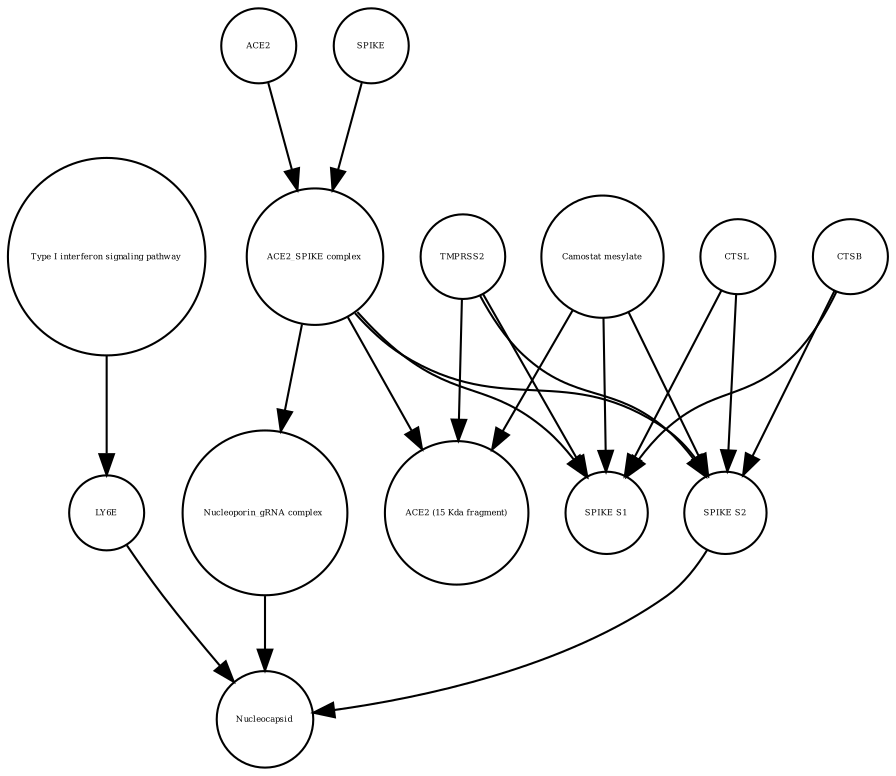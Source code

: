 strict digraph  {
"Type I interferon signaling pathway" [annotation="", bipartite=0, cls=phenotype, fontsize=4, label="Type I interferon signaling pathway", shape=circle];
LY6E [annotation="", bipartite=0, cls=macromolecule, fontsize=4, label=LY6E, shape=circle];
"ACE2_SPIKE complex" [annotation="", bipartite=0, cls=complex, fontsize=4, label="ACE2_SPIKE complex", shape=circle];
Nucleocapsid [annotation="", bipartite=0, cls=complex, fontsize=4, label=Nucleocapsid, shape=circle];
CTSB [annotation="", bipartite=0, cls=macromolecule, fontsize=4, label=CTSB, shape=circle];
"Nucleoporin_gRNA complex " [annotation="", bipartite=0, cls=complex, fontsize=4, label="Nucleoporin_gRNA complex ", shape=circle];
ACE2 [annotation="", bipartite=0, cls=macromolecule, fontsize=4, label=ACE2, shape=circle];
"ACE2 (15 Kda fragment)" [annotation="", bipartite=0, cls=macromolecule, fontsize=4, label="ACE2 (15 Kda fragment)", shape=circle];
SPIKE [annotation="", bipartite=0, cls="macromolecule multimer", fontsize=4, label=SPIKE, shape=circle];
CTSL [annotation="", bipartite=0, cls=macromolecule, fontsize=4, label=CTSL, shape=circle];
"SPIKE S2" [annotation="", bipartite=0, cls=macromolecule, fontsize=4, label="SPIKE S2", shape=circle];
TMPRSS2 [annotation="", bipartite=0, cls=macromolecule, fontsize=4, label=TMPRSS2, shape=circle];
"SPIKE S1" [annotation="", bipartite=0, cls=macromolecule, fontsize=4, label="SPIKE S1", shape=circle];
"Camostat mesylate" [annotation="urn_miriam_pubchem.compound_2536", bipartite=0, cls="simple chemical", fontsize=4, label="Camostat mesylate", shape=circle];
"Type I interferon signaling pathway" -> LY6E  [annotation="", interaction_type=stimulation];
LY6E -> Nucleocapsid  [annotation="urn_miriam_doi_10.1101%2F2020.03.05.979260", interaction_type=inhibition];
"ACE2_SPIKE complex" -> "SPIKE S2"  [annotation="", interaction_type=production];
"ACE2_SPIKE complex" -> "ACE2 (15 Kda fragment)"  [annotation="", interaction_type=production];
"ACE2_SPIKE complex" -> "SPIKE S1"  [annotation="", interaction_type=production];
"ACE2_SPIKE complex" -> "Nucleoporin_gRNA complex "  [annotation="urn_miriam_pubmed_32142651|urn_miriam_pubmed_32094589", interaction_type=stimulation];
CTSB -> "SPIKE S2"  [annotation=urn_miriam_pubmed_32142651, interaction_type=catalysis];
CTSB -> "SPIKE S1"  [annotation=urn_miriam_pubmed_32142651, interaction_type=catalysis];
"Nucleoporin_gRNA complex " -> Nucleocapsid  [annotation="", interaction_type=production];
ACE2 -> "ACE2_SPIKE complex"  [annotation="", interaction_type=production];
SPIKE -> "ACE2_SPIKE complex"  [annotation="", interaction_type=production];
CTSL -> "SPIKE S2"  [annotation=urn_miriam_pubmed_32142651, interaction_type=catalysis];
CTSL -> "SPIKE S1"  [annotation=urn_miriam_pubmed_32142651, interaction_type=catalysis];
"SPIKE S2" -> Nucleocapsid  [annotation="urn_miriam_doi_10.1101%2F2020.03.05.979260", interaction_type=stimulation];
TMPRSS2 -> "ACE2 (15 Kda fragment)"  [annotation="urn_miriam_pubmed_32142651|urn_miriam_pubmed_32094589|urn_miriam_pubmed_24227843", interaction_type=catalysis];
TMPRSS2 -> "SPIKE S2"  [annotation="urn_miriam_pubmed_32142651|urn_miriam_pubmed_32094589|urn_miriam_pubmed_24227843", interaction_type=catalysis];
TMPRSS2 -> "SPIKE S1"  [annotation="urn_miriam_pubmed_32142651|urn_miriam_pubmed_32094589|urn_miriam_pubmed_24227843", interaction_type=catalysis];
"Camostat mesylate" -> "ACE2 (15 Kda fragment)"  [annotation="urn_miriam_pubmed_32142651|urn_miriam_pubmed_32094589|urn_miriam_pubmed_24227843", interaction_type=inhibition];
"Camostat mesylate" -> "SPIKE S2"  [annotation="urn_miriam_pubmed_32142651|urn_miriam_pubmed_32094589|urn_miriam_pubmed_24227843", interaction_type=inhibition];
"Camostat mesylate" -> "SPIKE S1"  [annotation="urn_miriam_pubmed_32142651|urn_miriam_pubmed_32094589|urn_miriam_pubmed_24227843", interaction_type=inhibition];
}
